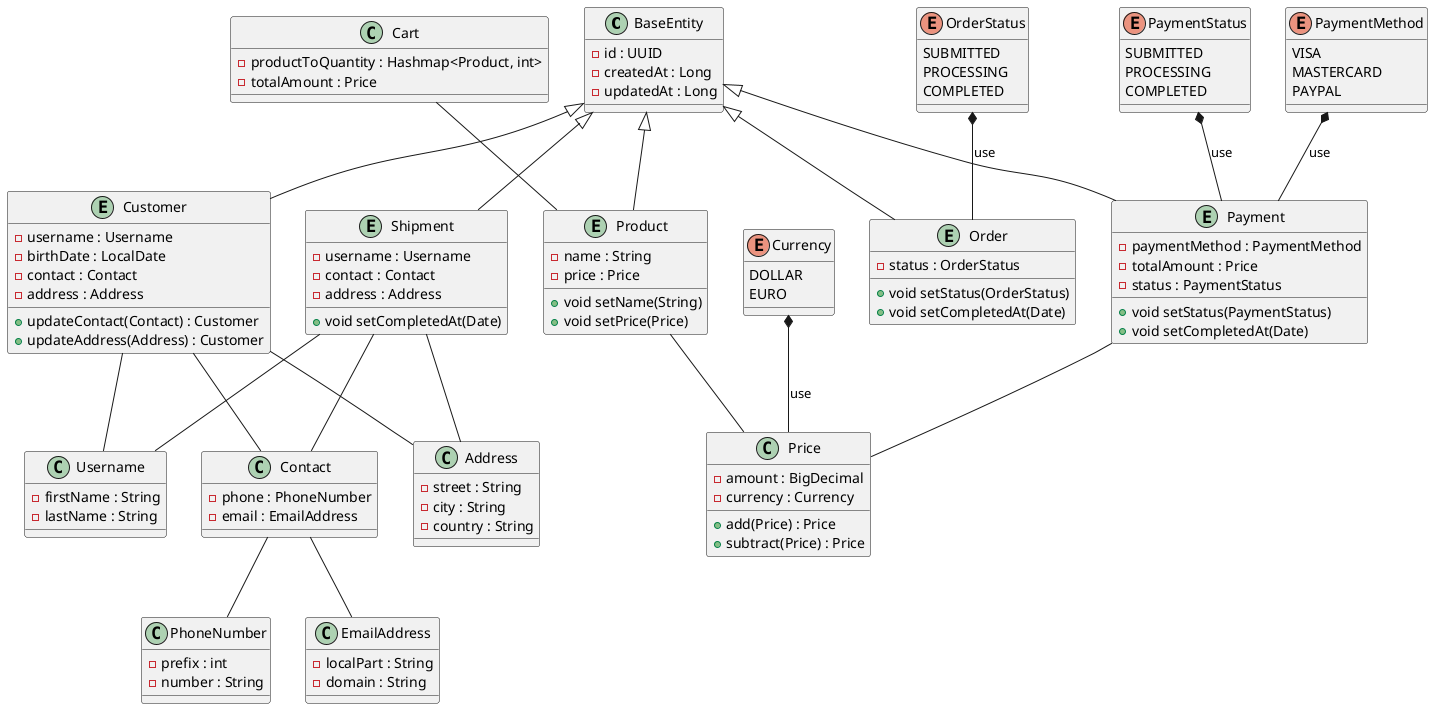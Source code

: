 @startuml
'https://plantuml.com/class-diagram


class BaseEntity {
- id : UUID
- createdAt : Long
- updatedAt : Long
}

class PhoneNumber {
- prefix : int
- number : String
}

class EmailAddress {
- localPart : String
- domain : String
}

class Contact {
- phone : PhoneNumber
- email : EmailAddress
}

class Address {
- street : String
- city : String
- country : String
}

class Username {
- firstName : String
- lastName : String
}

entity Customer extends BaseEntity {
- username : Username
- birthDate : LocalDate
- contact : Contact
- address : Address
+ updateContact(Contact) : Customer
+ updateAddress(Address) : Customer
}

enum Currency {
DOLLAR
EURO
}

class Price {
- amount : BigDecimal
- currency : Currency
+ add(Price) : Price
+ subtract(Price) : Price
}

entity Product extends BaseEntity {
- name : String
- price : Price
+ void setName(String)
+ void setPrice(Price)
}

enum PaymentStatus {
SUBMITTED
PROCESSING
COMPLETED
}

enum PaymentMethod {
VISA
MASTERCARD
PAYPAL
}

entity Payment extends BaseEntity {
- paymentMethod : PaymentMethod
- totalAmount : Price
- status : PaymentStatus
+ void setStatus(PaymentStatus)
+ void setCompletedAt(Date)
}


entity Shipment extends BaseEntity {
- username : Username
- contact : Contact
- address : Address
+ void setCompletedAt(Date)
}

class Cart {
- productToQuantity : Hashmap<Product, int>
- totalAmount : Price
}

enum OrderStatus {
SUBMITTED
PROCESSING
COMPLETED
}

entity Order extends BaseEntity {
- status : OrderStatus
+ void setStatus(OrderStatus)
+ void setCompletedAt(Date)
}

Cart -- Product
Payment -- Price
Product -- Price
Currency *-- Price : use
OrderStatus *-- Order : use
PaymentStatus *-- Payment : use
PaymentMethod *-- Payment : use
Contact -- PhoneNumber
Contact -- EmailAddress
Customer -- Contact
Customer -- Username
Customer -- Address
Shipment -- Contact
Shipment -- Username
Shipment -- Address

@enduml